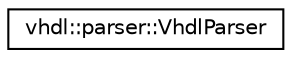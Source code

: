 digraph "类继承关系图"
{
 // INTERACTIVE_SVG=YES
 // LATEX_PDF_SIZE
  edge [fontname="Helvetica",fontsize="10",labelfontname="Helvetica",labelfontsize="10"];
  node [fontname="Helvetica",fontsize="10",shape=record];
  rankdir="LR";
  Node0 [label="vhdl::parser::VhdlParser",height=0.2,width=0.4,color="black", fillcolor="white", style="filled",URL="$de/d32/classvhdl_1_1parser_1_1_vhdl_parser.html",tooltip=" "];
}
